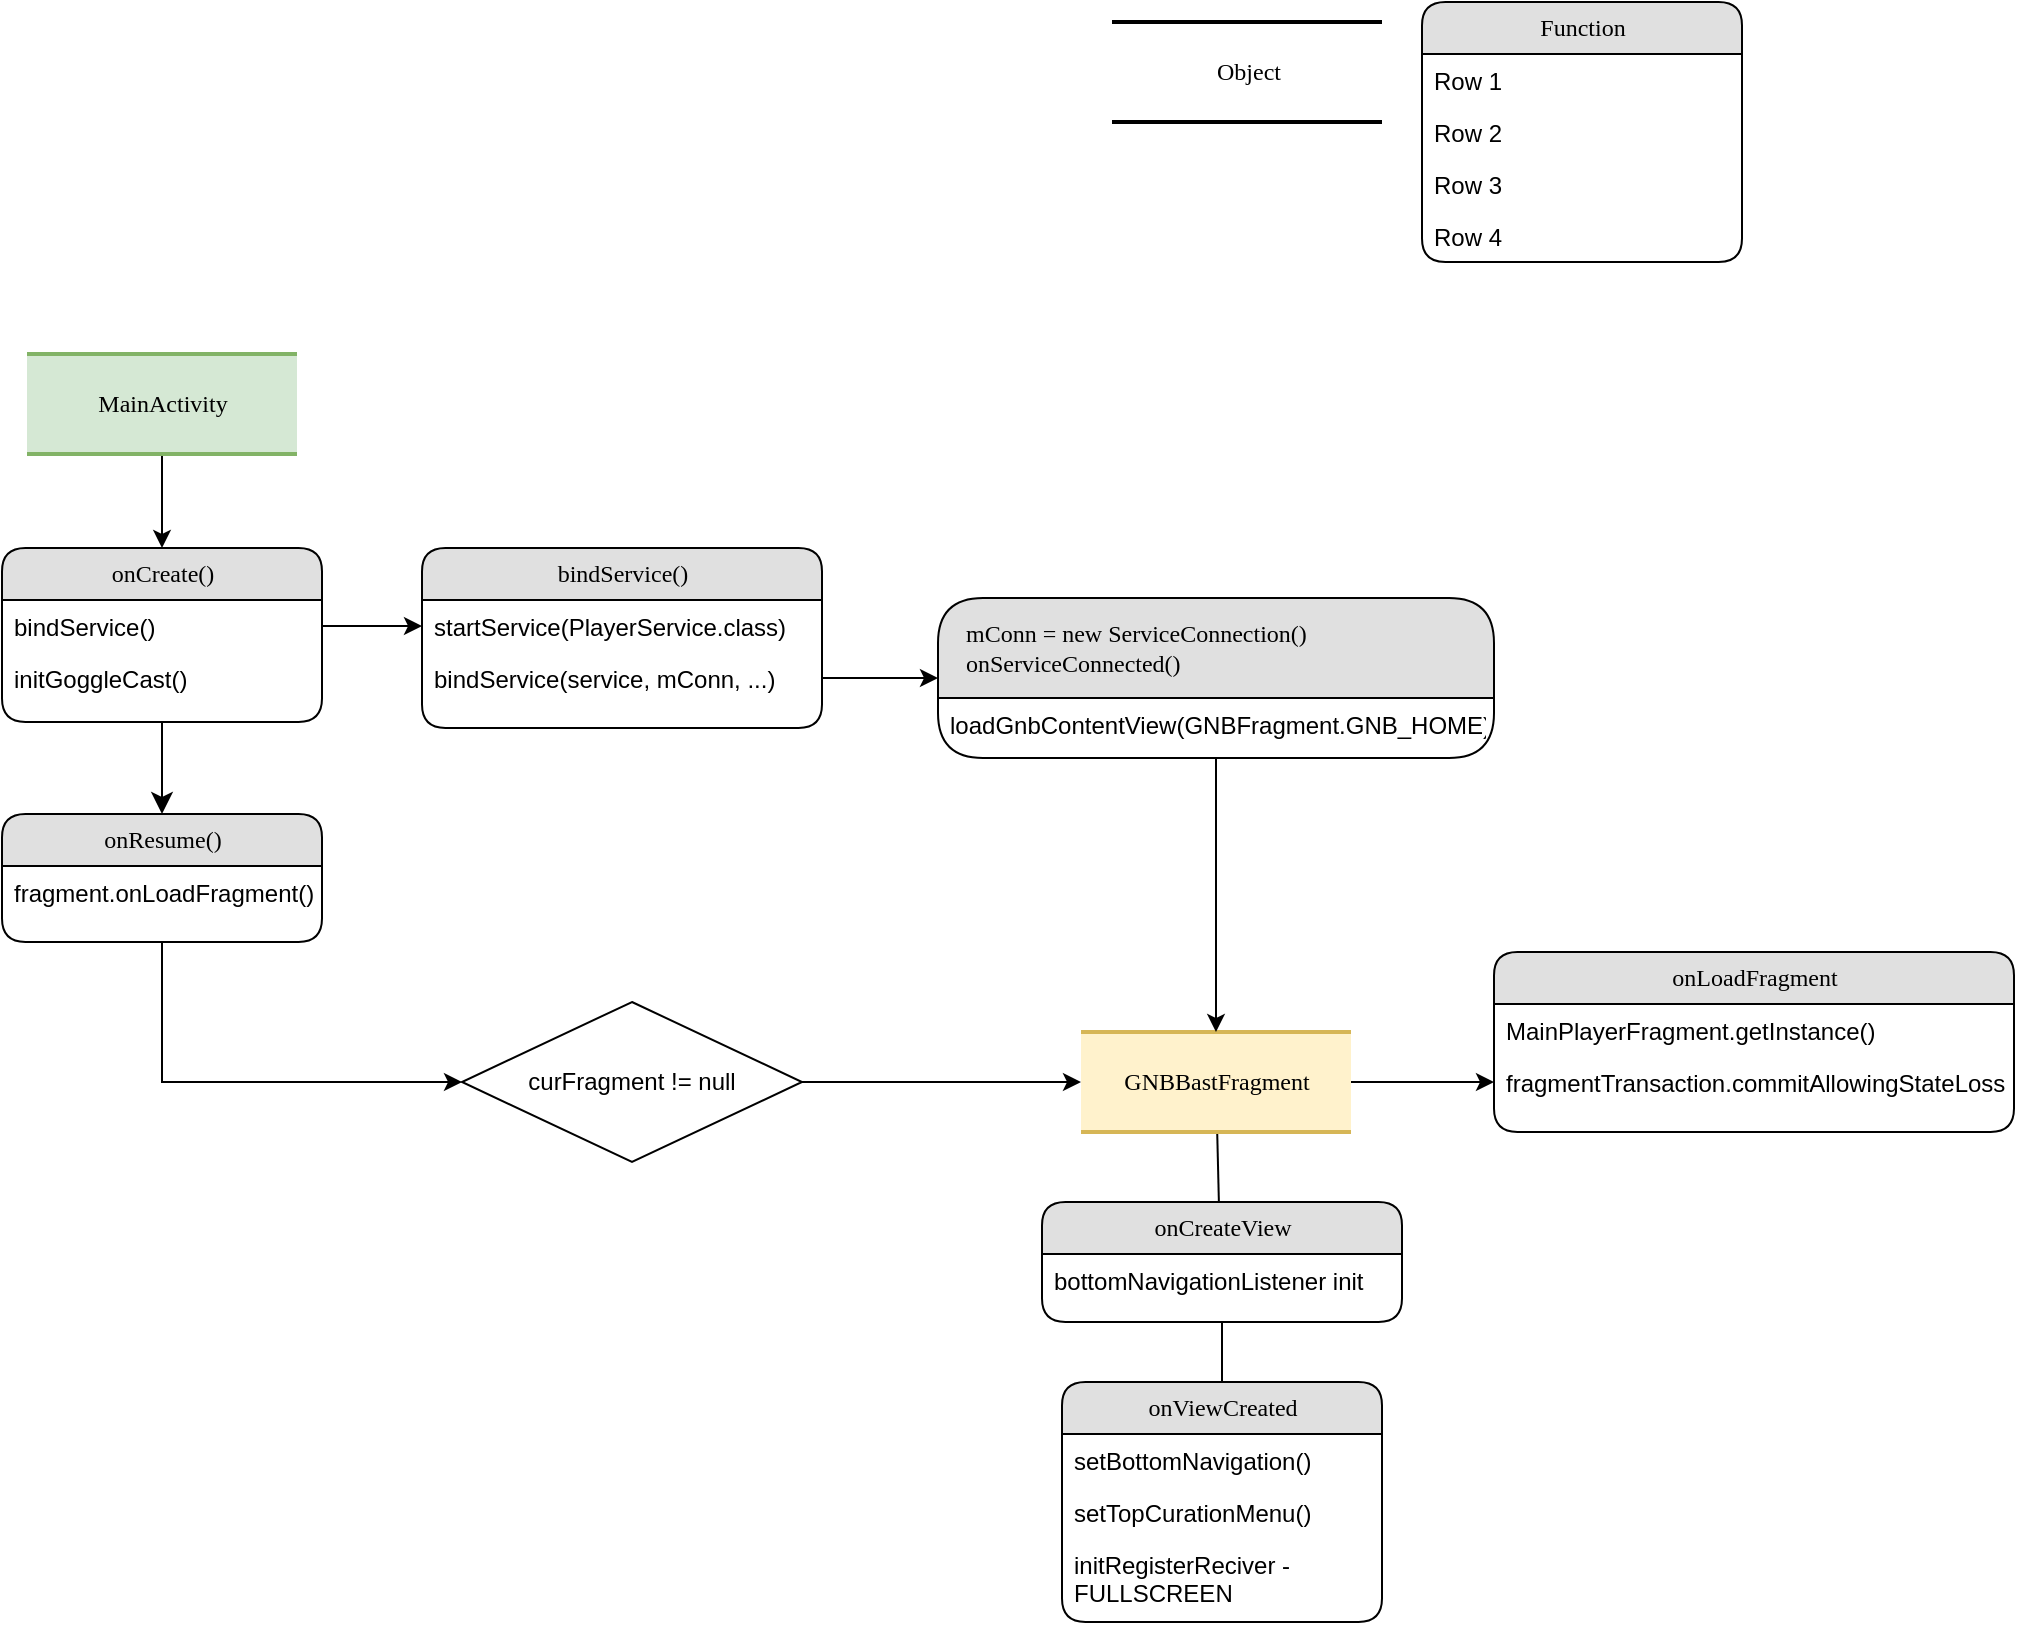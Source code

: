<mxfile version="21.3.8" type="github">
  <diagram name="Page-1" id="b520641d-4fe3-3701-9064-5fc419738815">
    <mxGraphModel dx="1050" dy="1537" grid="1" gridSize="10" guides="1" tooltips="1" connect="1" arrows="1" fold="1" page="1" pageScale="1" pageWidth="1100" pageHeight="850" background="none" math="0" shadow="0">
      <root>
        <mxCell id="0" />
        <mxCell id="1" parent="0" />
        <mxCell id="21ea969265ad0168-6" value="onCreate()" style="swimlane;html=1;fontStyle=0;childLayout=stackLayout;horizontal=1;startSize=26;fillColor=#e0e0e0;horizontalStack=0;resizeParent=1;resizeLast=0;collapsible=1;marginBottom=0;swimlaneFillColor=#ffffff;align=center;rounded=1;shadow=0;comic=0;labelBackgroundColor=none;strokeWidth=1;fontFamily=Verdana;fontSize=12" parent="1" vertex="1">
          <mxGeometry x="30" y="133" width="160" height="87" as="geometry" />
        </mxCell>
        <mxCell id="21ea969265ad0168-7" value="bindService()" style="text;html=1;strokeColor=none;fillColor=none;spacingLeft=4;spacingRight=4;whiteSpace=wrap;overflow=hidden;rotatable=0;points=[[0,0.5],[1,0.5]];portConstraint=eastwest;" parent="21ea969265ad0168-6" vertex="1">
          <mxGeometry y="26" width="160" height="26" as="geometry" />
        </mxCell>
        <mxCell id="21ea969265ad0168-9" value="initGoggleCast()" style="text;html=1;strokeColor=none;fillColor=none;spacingLeft=4;spacingRight=4;whiteSpace=wrap;overflow=hidden;rotatable=0;points=[[0,0.5],[1,0.5]];portConstraint=eastwest;" parent="21ea969265ad0168-6" vertex="1">
          <mxGeometry y="52" width="160" height="26" as="geometry" />
        </mxCell>
        <mxCell id="21ea969265ad0168-14" value="onResume()" style="swimlane;html=1;fontStyle=0;childLayout=stackLayout;horizontal=1;startSize=26;fillColor=#e0e0e0;horizontalStack=0;resizeParent=1;resizeLast=0;collapsible=1;marginBottom=0;swimlaneFillColor=#ffffff;align=center;rounded=1;shadow=0;comic=0;labelBackgroundColor=none;strokeWidth=1;fontFamily=Verdana;fontSize=12" parent="1" vertex="1">
          <mxGeometry x="30" y="266" width="160" height="64" as="geometry">
            <mxRectangle x="160" y="266" width="90" height="30" as="alternateBounds" />
          </mxGeometry>
        </mxCell>
        <mxCell id="21ea969265ad0168-15" value="fragment.onLoadFragment()" style="text;html=1;strokeColor=none;fillColor=none;spacingLeft=4;spacingRight=4;whiteSpace=wrap;overflow=hidden;rotatable=0;points=[[0,0.5],[1,0.5]];portConstraint=eastwest;" parent="21ea969265ad0168-14" vertex="1">
          <mxGeometry y="26" width="160" height="26" as="geometry" />
        </mxCell>
        <mxCell id="21ea969265ad0168-36" style="edgeStyle=orthogonalEdgeStyle;html=1;labelBackgroundColor=none;startFill=0;startSize=8;endFill=1;endSize=8;fontFamily=Verdana;fontSize=12;" parent="1" source="21ea969265ad0168-6" target="21ea969265ad0168-14" edge="1">
          <mxGeometry relative="1" as="geometry" />
        </mxCell>
        <mxCell id="bbcyd0zaXSGNNBnQbCjk-2" value="Function" style="swimlane;html=1;fontStyle=0;childLayout=stackLayout;horizontal=1;startSize=26;fillColor=#e0e0e0;horizontalStack=0;resizeParent=1;resizeLast=0;collapsible=1;marginBottom=0;swimlaneFillColor=#ffffff;align=center;rounded=1;shadow=0;comic=0;labelBackgroundColor=none;strokeWidth=1;fontFamily=Verdana;fontSize=12" vertex="1" parent="1">
          <mxGeometry x="740" y="-140" width="160" height="130" as="geometry">
            <mxRectangle x="740" y="-140" width="90" height="30" as="alternateBounds" />
          </mxGeometry>
        </mxCell>
        <mxCell id="bbcyd0zaXSGNNBnQbCjk-3" value="Row 1" style="text;html=1;strokeColor=none;fillColor=none;spacingLeft=4;spacingRight=4;whiteSpace=wrap;overflow=hidden;rotatable=0;points=[[0,0.5],[1,0.5]];portConstraint=eastwest;" vertex="1" parent="bbcyd0zaXSGNNBnQbCjk-2">
          <mxGeometry y="26" width="160" height="26" as="geometry" />
        </mxCell>
        <mxCell id="bbcyd0zaXSGNNBnQbCjk-4" value="Row 2" style="text;html=1;strokeColor=none;fillColor=none;spacingLeft=4;spacingRight=4;whiteSpace=wrap;overflow=hidden;rotatable=0;points=[[0,0.5],[1,0.5]];portConstraint=eastwest;" vertex="1" parent="bbcyd0zaXSGNNBnQbCjk-2">
          <mxGeometry y="52" width="160" height="26" as="geometry" />
        </mxCell>
        <mxCell id="bbcyd0zaXSGNNBnQbCjk-5" value="Row 3" style="text;html=1;strokeColor=none;fillColor=none;spacingLeft=4;spacingRight=4;whiteSpace=wrap;overflow=hidden;rotatable=0;points=[[0,0.5],[1,0.5]];portConstraint=eastwest;" vertex="1" parent="bbcyd0zaXSGNNBnQbCjk-2">
          <mxGeometry y="78" width="160" height="26" as="geometry" />
        </mxCell>
        <mxCell id="bbcyd0zaXSGNNBnQbCjk-6" value="Row 4" style="text;html=1;strokeColor=none;fillColor=none;spacingLeft=4;spacingRight=4;whiteSpace=wrap;overflow=hidden;rotatable=0;points=[[0,0.5],[1,0.5]];portConstraint=eastwest;" vertex="1" parent="bbcyd0zaXSGNNBnQbCjk-2">
          <mxGeometry y="104" width="160" height="26" as="geometry" />
        </mxCell>
        <mxCell id="bbcyd0zaXSGNNBnQbCjk-7" value="Object" style="html=1;rounded=0;shadow=0;comic=0;labelBackgroundColor=none;strokeWidth=2;fontFamily=Verdana;fontSize=12;align=center;shape=mxgraph.ios7ui.horLines;" vertex="1" parent="1">
          <mxGeometry x="585" y="-130" width="135" height="50" as="geometry" />
        </mxCell>
        <mxCell id="bbcyd0zaXSGNNBnQbCjk-12" style="edgeStyle=orthogonalEdgeStyle;rounded=0;orthogonalLoop=1;jettySize=auto;html=1;entryX=0.5;entryY=0;entryDx=0;entryDy=0;" edge="1" parent="1" source="bbcyd0zaXSGNNBnQbCjk-8" target="21ea969265ad0168-6">
          <mxGeometry relative="1" as="geometry" />
        </mxCell>
        <mxCell id="bbcyd0zaXSGNNBnQbCjk-8" value="MainActivity" style="html=1;rounded=0;shadow=0;comic=0;labelBackgroundColor=none;strokeWidth=2;fontFamily=Verdana;fontSize=12;align=center;shape=mxgraph.ios7ui.horLines;fillColor=#d5e8d4;strokeColor=#82b366;" vertex="1" parent="1">
          <mxGeometry x="42.5" y="36" width="135" height="50" as="geometry" />
        </mxCell>
        <mxCell id="bbcyd0zaXSGNNBnQbCjk-22" value="onLoadFragment" style="swimlane;html=1;fontStyle=0;childLayout=stackLayout;horizontal=1;startSize=26;fillColor=#e0e0e0;horizontalStack=0;resizeParent=1;resizeLast=0;collapsible=1;marginBottom=0;swimlaneFillColor=#ffffff;align=center;rounded=1;shadow=0;comic=0;labelBackgroundColor=none;strokeWidth=1;fontFamily=Verdana;fontSize=12" vertex="1" parent="1">
          <mxGeometry x="776" y="335" width="260" height="90" as="geometry" />
        </mxCell>
        <mxCell id="bbcyd0zaXSGNNBnQbCjk-23" value="MainPlayerFragment.getInstance()" style="text;html=1;strokeColor=none;fillColor=none;spacingLeft=4;spacingRight=4;whiteSpace=wrap;overflow=hidden;rotatable=0;points=[[0,0.5],[1,0.5]];portConstraint=eastwest;" vertex="1" parent="bbcyd0zaXSGNNBnQbCjk-22">
          <mxGeometry y="26" width="260" height="26" as="geometry" />
        </mxCell>
        <mxCell id="bbcyd0zaXSGNNBnQbCjk-24" value="fragmentTransaction.commitAllowingStateLoss()" style="text;html=1;strokeColor=none;fillColor=none;spacingLeft=4;spacingRight=4;whiteSpace=wrap;overflow=hidden;rotatable=0;points=[[0,0.5],[1,0.5]];portConstraint=eastwest;" vertex="1" parent="bbcyd0zaXSGNNBnQbCjk-22">
          <mxGeometry y="52" width="260" height="26" as="geometry" />
        </mxCell>
        <mxCell id="bbcyd0zaXSGNNBnQbCjk-54" value="" style="edgeStyle=orthogonalEdgeStyle;rounded=0;orthogonalLoop=1;jettySize=auto;html=1;" edge="1" parent="1" source="bbcyd0zaXSGNNBnQbCjk-28" target="bbcyd0zaXSGNNBnQbCjk-24">
          <mxGeometry relative="1" as="geometry" />
        </mxCell>
        <mxCell id="bbcyd0zaXSGNNBnQbCjk-60" value="" style="edgeStyle=none;curved=1;rounded=0;orthogonalLoop=1;jettySize=auto;html=1;fontSize=12;startSize=8;endSize=8;" edge="1" parent="1" source="bbcyd0zaXSGNNBnQbCjk-28">
          <mxGeometry relative="1" as="geometry">
            <mxPoint x="639.688" y="512" as="targetPoint" />
          </mxGeometry>
        </mxCell>
        <mxCell id="bbcyd0zaXSGNNBnQbCjk-28" value="GNBBastFragment" style="html=1;rounded=0;shadow=0;comic=0;labelBackgroundColor=none;strokeWidth=2;fontFamily=Verdana;fontSize=12;align=center;shape=mxgraph.ios7ui.horLines;fillColor=#fff2cc;strokeColor=#d6b656;" vertex="1" parent="1">
          <mxGeometry x="569.5" y="375" width="135" height="50" as="geometry" />
        </mxCell>
        <mxCell id="bbcyd0zaXSGNNBnQbCjk-30" value="" style="edgeStyle=orthogonalEdgeStyle;rounded=0;orthogonalLoop=1;jettySize=auto;html=1;" edge="1" parent="1" source="bbcyd0zaXSGNNBnQbCjk-29" target="bbcyd0zaXSGNNBnQbCjk-28">
          <mxGeometry relative="1" as="geometry" />
        </mxCell>
        <mxCell id="bbcyd0zaXSGNNBnQbCjk-29" value="curFragment != null" style="rhombus;whiteSpace=wrap;html=1;" vertex="1" parent="1">
          <mxGeometry x="260" y="360" width="170" height="80" as="geometry" />
        </mxCell>
        <mxCell id="bbcyd0zaXSGNNBnQbCjk-31" style="edgeStyle=orthogonalEdgeStyle;rounded=0;orthogonalLoop=1;jettySize=auto;html=1;entryX=0;entryY=0.5;entryDx=0;entryDy=0;exitX=0.5;exitY=1;exitDx=0;exitDy=0;" edge="1" parent="1" source="21ea969265ad0168-14" target="bbcyd0zaXSGNNBnQbCjk-29">
          <mxGeometry relative="1" as="geometry" />
        </mxCell>
        <mxCell id="bbcyd0zaXSGNNBnQbCjk-34" value="bindService()" style="swimlane;html=1;fontStyle=0;childLayout=stackLayout;horizontal=1;startSize=26;fillColor=#e0e0e0;horizontalStack=0;resizeParent=1;resizeLast=0;collapsible=1;marginBottom=0;swimlaneFillColor=#ffffff;align=center;rounded=1;shadow=0;comic=0;labelBackgroundColor=none;strokeWidth=1;fontFamily=Verdana;fontSize=12" vertex="1" parent="1">
          <mxGeometry x="240" y="133" width="200" height="90" as="geometry">
            <mxRectangle x="740" y="-140" width="90" height="30" as="alternateBounds" />
          </mxGeometry>
        </mxCell>
        <mxCell id="bbcyd0zaXSGNNBnQbCjk-35" value="startService(PlayerService.class)" style="text;html=1;strokeColor=none;fillColor=none;spacingLeft=4;spacingRight=4;whiteSpace=wrap;overflow=hidden;rotatable=0;points=[[0,0.5],[1,0.5]];portConstraint=eastwest;" vertex="1" parent="bbcyd0zaXSGNNBnQbCjk-34">
          <mxGeometry y="26" width="200" height="26" as="geometry" />
        </mxCell>
        <mxCell id="bbcyd0zaXSGNNBnQbCjk-36" value="bindService(service, mConn, ...)" style="text;html=1;strokeColor=none;fillColor=none;spacingLeft=4;spacingRight=4;whiteSpace=wrap;overflow=hidden;rotatable=0;points=[[0,0.5],[1,0.5]];portConstraint=eastwest;" vertex="1" parent="bbcyd0zaXSGNNBnQbCjk-34">
          <mxGeometry y="52" width="200" height="26" as="geometry" />
        </mxCell>
        <mxCell id="bbcyd0zaXSGNNBnQbCjk-49" style="edgeStyle=orthogonalEdgeStyle;rounded=0;orthogonalLoop=1;jettySize=auto;html=1;" edge="1" parent="1" source="bbcyd0zaXSGNNBnQbCjk-44" target="bbcyd0zaXSGNNBnQbCjk-28">
          <mxGeometry relative="1" as="geometry" />
        </mxCell>
        <mxCell id="bbcyd0zaXSGNNBnQbCjk-44" value="mConn = new ServiceConnection()&lt;br&gt;onServiceConnected()" style="swimlane;html=1;fontStyle=0;childLayout=stackLayout;horizontal=1;startSize=50;fillColor=#e0e0e0;horizontalStack=0;resizeParent=1;resizeLast=0;collapsible=1;marginBottom=0;swimlaneFillColor=#ffffff;align=left;rounded=1;shadow=0;comic=0;labelBackgroundColor=none;strokeWidth=1;fontFamily=Verdana;fontSize=12;spacingLeft=12;" vertex="1" parent="1">
          <mxGeometry x="498" y="158" width="278" height="80" as="geometry">
            <mxRectangle x="740" y="-140" width="90" height="30" as="alternateBounds" />
          </mxGeometry>
        </mxCell>
        <mxCell id="bbcyd0zaXSGNNBnQbCjk-45" value="loadGnbContentView(GNBFragment.GNB_HOME);" style="text;html=1;strokeColor=none;fillColor=none;spacingLeft=4;spacingRight=4;whiteSpace=wrap;overflow=hidden;rotatable=0;points=[[0,0.5],[1,0.5]];portConstraint=eastwest;" vertex="1" parent="bbcyd0zaXSGNNBnQbCjk-44">
          <mxGeometry y="50" width="278" height="26" as="geometry" />
        </mxCell>
        <mxCell id="bbcyd0zaXSGNNBnQbCjk-52" value="" style="edgeStyle=orthogonalEdgeStyle;rounded=0;orthogonalLoop=1;jettySize=auto;html=1;" edge="1" parent="1" source="21ea969265ad0168-7" target="bbcyd0zaXSGNNBnQbCjk-35">
          <mxGeometry relative="1" as="geometry" />
        </mxCell>
        <mxCell id="bbcyd0zaXSGNNBnQbCjk-53" style="edgeStyle=orthogonalEdgeStyle;rounded=0;orthogonalLoop=1;jettySize=auto;html=1;entryX=0;entryY=0.5;entryDx=0;entryDy=0;" edge="1" parent="1" source="bbcyd0zaXSGNNBnQbCjk-36" target="bbcyd0zaXSGNNBnQbCjk-44">
          <mxGeometry relative="1" as="geometry" />
        </mxCell>
        <mxCell id="bbcyd0zaXSGNNBnQbCjk-66" value="" style="edgeStyle=none;curved=1;rounded=0;orthogonalLoop=1;jettySize=auto;html=1;fontSize=12;startSize=8;endSize=8;" edge="1" parent="1" source="bbcyd0zaXSGNNBnQbCjk-55">
          <mxGeometry relative="1" as="geometry">
            <mxPoint x="640" y="670" as="targetPoint" />
          </mxGeometry>
        </mxCell>
        <mxCell id="bbcyd0zaXSGNNBnQbCjk-55" value="onCreateView" style="swimlane;html=1;fontStyle=0;childLayout=stackLayout;horizontal=1;startSize=26;fillColor=#e0e0e0;horizontalStack=0;resizeParent=1;resizeLast=0;collapsible=1;marginBottom=0;swimlaneFillColor=#ffffff;align=center;rounded=1;shadow=0;comic=0;labelBackgroundColor=none;strokeWidth=1;fontFamily=Verdana;fontSize=12" vertex="1" parent="1">
          <mxGeometry x="550" y="460" width="180" height="60" as="geometry">
            <mxRectangle x="740" y="-140" width="90" height="30" as="alternateBounds" />
          </mxGeometry>
        </mxCell>
        <mxCell id="bbcyd0zaXSGNNBnQbCjk-57" value="bottomNavigationListener init" style="text;html=1;strokeColor=none;fillColor=none;spacingLeft=4;spacingRight=4;whiteSpace=wrap;overflow=hidden;rotatable=0;points=[[0,0.5],[1,0.5]];portConstraint=eastwest;" vertex="1" parent="bbcyd0zaXSGNNBnQbCjk-55">
          <mxGeometry y="26" width="180" height="26" as="geometry" />
        </mxCell>
        <mxCell id="bbcyd0zaXSGNNBnQbCjk-61" value="onViewCreated" style="swimlane;html=1;fontStyle=0;childLayout=stackLayout;horizontal=1;startSize=26;fillColor=#e0e0e0;horizontalStack=0;resizeParent=1;resizeLast=0;collapsible=1;marginBottom=0;swimlaneFillColor=#ffffff;align=center;rounded=1;shadow=0;comic=0;labelBackgroundColor=none;strokeWidth=1;fontFamily=Verdana;fontSize=12" vertex="1" parent="1">
          <mxGeometry x="560" y="550" width="160" height="120" as="geometry">
            <mxRectangle x="740" y="-140" width="90" height="30" as="alternateBounds" />
          </mxGeometry>
        </mxCell>
        <mxCell id="bbcyd0zaXSGNNBnQbCjk-62" value="setBottomNavigation()" style="text;html=1;strokeColor=none;fillColor=none;spacingLeft=4;spacingRight=4;whiteSpace=wrap;overflow=hidden;rotatable=0;points=[[0,0.5],[1,0.5]];portConstraint=eastwest;" vertex="1" parent="bbcyd0zaXSGNNBnQbCjk-61">
          <mxGeometry y="26" width="160" height="26" as="geometry" />
        </mxCell>
        <mxCell id="bbcyd0zaXSGNNBnQbCjk-63" value="setTopCurationMenu()" style="text;html=1;strokeColor=none;fillColor=none;spacingLeft=4;spacingRight=4;whiteSpace=wrap;overflow=hidden;rotatable=0;points=[[0,0.5],[1,0.5]];portConstraint=eastwest;" vertex="1" parent="bbcyd0zaXSGNNBnQbCjk-61">
          <mxGeometry y="52" width="160" height="26" as="geometry" />
        </mxCell>
        <mxCell id="bbcyd0zaXSGNNBnQbCjk-64" value="initRegisterReciver - FULLSCREEN" style="text;html=1;strokeColor=none;fillColor=none;spacingLeft=4;spacingRight=4;whiteSpace=wrap;overflow=hidden;rotatable=0;points=[[0,0.5],[1,0.5]];portConstraint=eastwest;" vertex="1" parent="bbcyd0zaXSGNNBnQbCjk-61">
          <mxGeometry y="78" width="160" height="42" as="geometry" />
        </mxCell>
      </root>
    </mxGraphModel>
  </diagram>
</mxfile>
